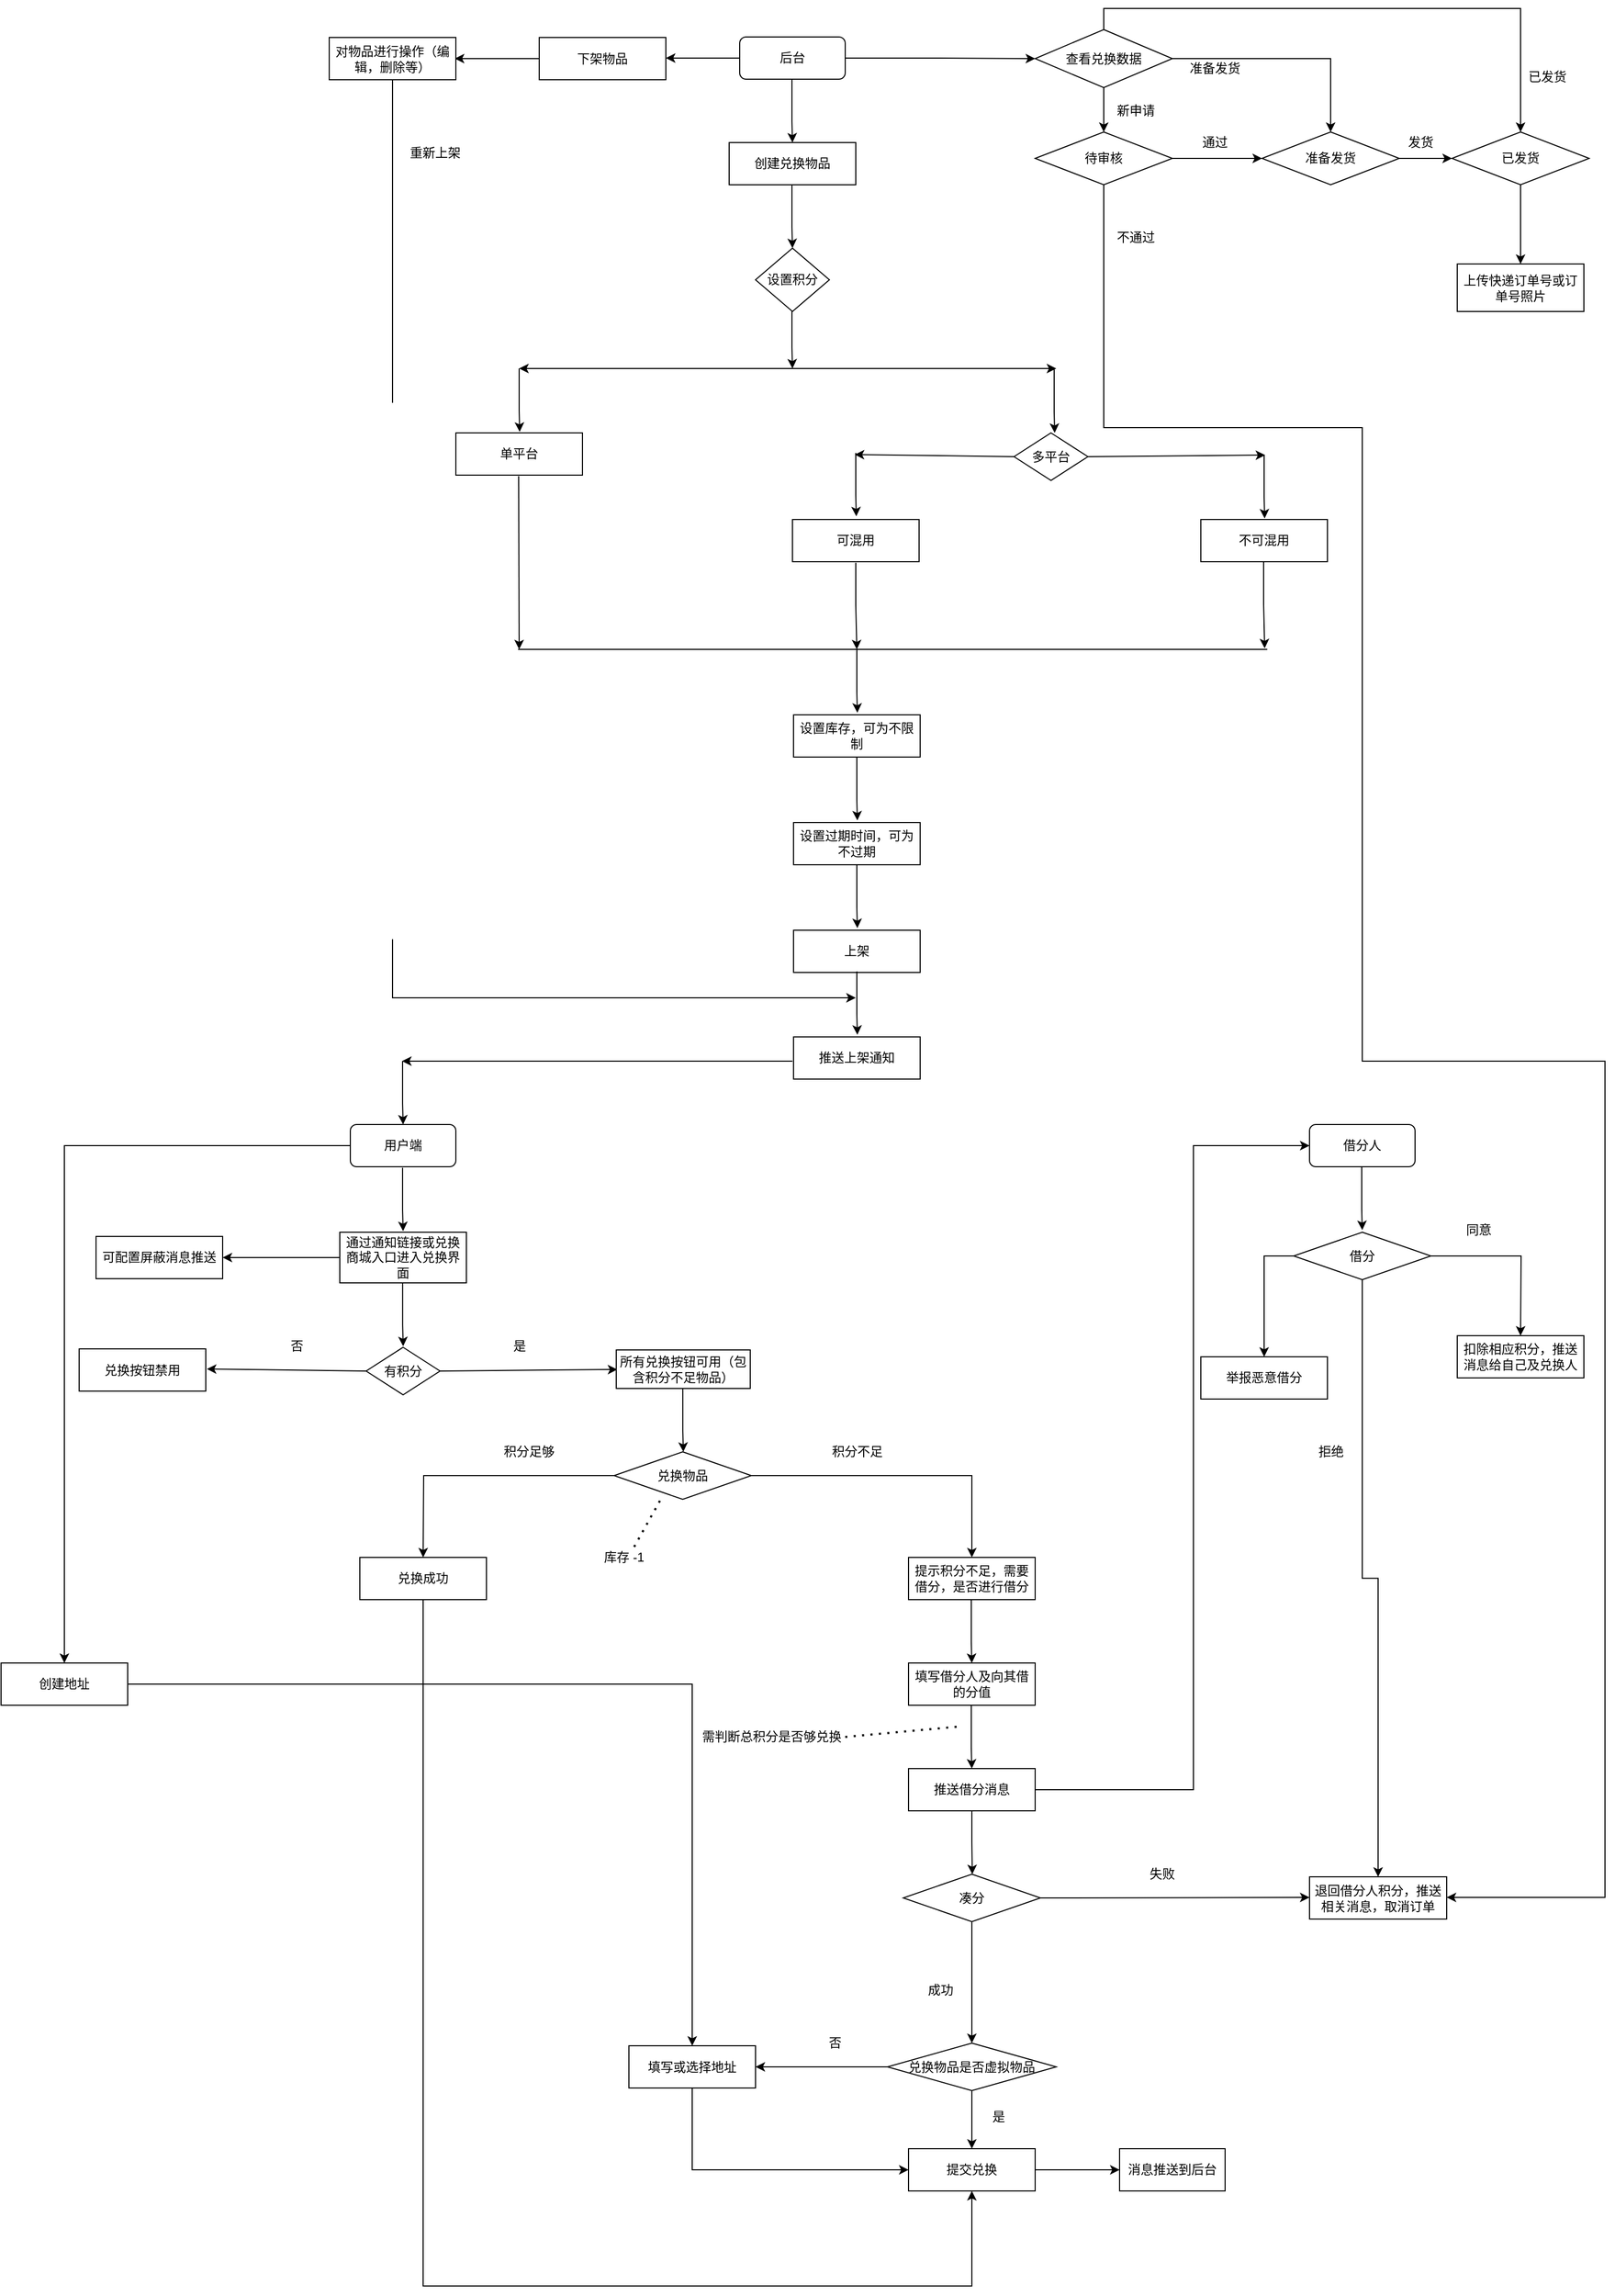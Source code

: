 <mxfile version="17.4.1" type="github">
  <diagram id="cCcrtTG4YtZ3M-jrRKzi" name="Page-1">
    <mxGraphModel dx="1186" dy="3132" grid="1" gridSize="10" guides="1" tooltips="1" connect="1" arrows="1" fold="1" page="1" pageScale="1" pageWidth="1654" pageHeight="2336" math="0" shadow="0">
      <root>
        <mxCell id="0" />
        <mxCell id="1" parent="0" />
        <mxCell id="6nuq8oYSrlDfX3I86kUc-107" style="edgeStyle=orthogonalEdgeStyle;rounded=0;orthogonalLoop=1;jettySize=auto;html=1;exitX=1;exitY=0.5;exitDx=0;exitDy=0;" parent="1" source="6nuq8oYSrlDfX3I86kUc-1" target="6nuq8oYSrlDfX3I86kUc-106" edge="1">
          <mxGeometry relative="1" as="geometry" />
        </mxCell>
        <mxCell id="6nuq8oYSrlDfX3I86kUc-128" value="" style="edgeStyle=orthogonalEdgeStyle;rounded=0;orthogonalLoop=1;jettySize=auto;html=1;" parent="1" source="6nuq8oYSrlDfX3I86kUc-1" edge="1">
          <mxGeometry relative="1" as="geometry">
            <mxPoint x="670" y="40" as="targetPoint" />
          </mxGeometry>
        </mxCell>
        <mxCell id="6nuq8oYSrlDfX3I86kUc-1" value="后台" style="rounded=1;whiteSpace=wrap;html=1;" parent="1" vertex="1">
          <mxGeometry x="740" y="20" width="100" height="40" as="geometry" />
        </mxCell>
        <mxCell id="6nuq8oYSrlDfX3I86kUc-4" value="" style="endArrow=classic;html=1;rounded=0;" parent="1" edge="1">
          <mxGeometry width="50" height="50" relative="1" as="geometry">
            <mxPoint x="789.5" y="60" as="sourcePoint" />
            <mxPoint x="790" y="120" as="targetPoint" />
            <Array as="points">
              <mxPoint x="789.5" y="100" />
            </Array>
          </mxGeometry>
        </mxCell>
        <mxCell id="6nuq8oYSrlDfX3I86kUc-5" value="创建兑换物品" style="rounded=0;whiteSpace=wrap;html=1;" parent="1" vertex="1">
          <mxGeometry x="730" y="120" width="120" height="40" as="geometry" />
        </mxCell>
        <mxCell id="6nuq8oYSrlDfX3I86kUc-7" value="" style="endArrow=classic;html=1;rounded=0;" parent="1" edge="1">
          <mxGeometry width="50" height="50" relative="1" as="geometry">
            <mxPoint x="789.5" y="160" as="sourcePoint" />
            <mxPoint x="790" y="220" as="targetPoint" />
            <Array as="points">
              <mxPoint x="789.5" y="200" />
            </Array>
          </mxGeometry>
        </mxCell>
        <mxCell id="6nuq8oYSrlDfX3I86kUc-9" value="" style="endArrow=classic;html=1;rounded=0;" parent="1" edge="1">
          <mxGeometry width="50" height="50" relative="1" as="geometry">
            <mxPoint x="789.5" y="274" as="sourcePoint" />
            <mxPoint x="790" y="334" as="targetPoint" />
            <Array as="points">
              <mxPoint x="789.5" y="314" />
            </Array>
          </mxGeometry>
        </mxCell>
        <mxCell id="6nuq8oYSrlDfX3I86kUc-10" value="" style="endArrow=classic;html=1;rounded=0;" parent="1" edge="1">
          <mxGeometry width="50" height="50" relative="1" as="geometry">
            <mxPoint x="791" y="334" as="sourcePoint" />
            <mxPoint x="531" y="334" as="targetPoint" />
          </mxGeometry>
        </mxCell>
        <mxCell id="6nuq8oYSrlDfX3I86kUc-11" value="" style="endArrow=classic;html=1;rounded=0;" parent="1" edge="1">
          <mxGeometry width="50" height="50" relative="1" as="geometry">
            <mxPoint x="531" y="334" as="sourcePoint" />
            <mxPoint x="531.5" y="394" as="targetPoint" />
            <Array as="points">
              <mxPoint x="531" y="374" />
            </Array>
          </mxGeometry>
        </mxCell>
        <mxCell id="6nuq8oYSrlDfX3I86kUc-12" value="&lt;span&gt;设置积分&lt;/span&gt;" style="rhombus;whiteSpace=wrap;html=1;" parent="1" vertex="1">
          <mxGeometry x="755" y="220" width="70" height="60" as="geometry" />
        </mxCell>
        <mxCell id="6nuq8oYSrlDfX3I86kUc-13" value="单平台" style="rounded=0;whiteSpace=wrap;html=1;" parent="1" vertex="1">
          <mxGeometry x="471" y="395" width="120" height="40" as="geometry" />
        </mxCell>
        <mxCell id="6nuq8oYSrlDfX3I86kUc-14" value="" style="endArrow=classic;html=1;rounded=0;" parent="1" edge="1">
          <mxGeometry width="50" height="50" relative="1" as="geometry">
            <mxPoint x="790" y="334" as="sourcePoint" />
            <mxPoint x="1040" y="334" as="targetPoint" />
          </mxGeometry>
        </mxCell>
        <mxCell id="6nuq8oYSrlDfX3I86kUc-15" value="" style="endArrow=classic;html=1;rounded=0;" parent="1" edge="1">
          <mxGeometry width="50" height="50" relative="1" as="geometry">
            <mxPoint x="1038" y="335" as="sourcePoint" />
            <mxPoint x="1038.5" y="395" as="targetPoint" />
            <Array as="points">
              <mxPoint x="1038" y="375" />
            </Array>
          </mxGeometry>
        </mxCell>
        <mxCell id="6nuq8oYSrlDfX3I86kUc-17" value="" style="endArrow=classic;html=1;rounded=0;exitX=0;exitY=0.5;exitDx=0;exitDy=0;" parent="1" source="6nuq8oYSrlDfX3I86kUc-27" edge="1">
          <mxGeometry width="50" height="50" relative="1" as="geometry">
            <mxPoint x="979" y="415.5" as="sourcePoint" />
            <mxPoint x="849" y="415.5" as="targetPoint" />
          </mxGeometry>
        </mxCell>
        <mxCell id="6nuq8oYSrlDfX3I86kUc-18" value="" style="endArrow=classic;html=1;rounded=0;exitX=1;exitY=0.5;exitDx=0;exitDy=0;" parent="1" source="6nuq8oYSrlDfX3I86kUc-27" edge="1">
          <mxGeometry width="50" height="50" relative="1" as="geometry">
            <mxPoint x="1098" y="415.5" as="sourcePoint" />
            <mxPoint x="1238" y="416" as="targetPoint" />
          </mxGeometry>
        </mxCell>
        <mxCell id="6nuq8oYSrlDfX3I86kUc-19" value="" style="endArrow=classic;html=1;rounded=0;" parent="1" edge="1">
          <mxGeometry width="50" height="50" relative="1" as="geometry">
            <mxPoint x="850" y="414" as="sourcePoint" />
            <mxPoint x="850.5" y="474" as="targetPoint" />
            <Array as="points">
              <mxPoint x="850" y="454" />
            </Array>
          </mxGeometry>
        </mxCell>
        <mxCell id="6nuq8oYSrlDfX3I86kUc-20" value="可混用" style="rounded=0;whiteSpace=wrap;html=1;" parent="1" vertex="1">
          <mxGeometry x="790" y="477" width="120" height="40" as="geometry" />
        </mxCell>
        <mxCell id="6nuq8oYSrlDfX3I86kUc-21" value="" style="endArrow=classic;html=1;rounded=0;" parent="1" edge="1">
          <mxGeometry width="50" height="50" relative="1" as="geometry">
            <mxPoint x="1237" y="416" as="sourcePoint" />
            <mxPoint x="1237.5" y="476" as="targetPoint" />
            <Array as="points">
              <mxPoint x="1237" y="456" />
            </Array>
          </mxGeometry>
        </mxCell>
        <mxCell id="6nuq8oYSrlDfX3I86kUc-22" value="不可混用" style="rounded=0;whiteSpace=wrap;html=1;" parent="1" vertex="1">
          <mxGeometry x="1177" y="477" width="120" height="40" as="geometry" />
        </mxCell>
        <mxCell id="6nuq8oYSrlDfX3I86kUc-23" value="" style="endArrow=classic;html=1;rounded=0;" parent="1" edge="1">
          <mxGeometry width="50" height="50" relative="1" as="geometry">
            <mxPoint x="530.52" y="436" as="sourcePoint" />
            <mxPoint x="531" y="600" as="targetPoint" />
          </mxGeometry>
        </mxCell>
        <mxCell id="6nuq8oYSrlDfX3I86kUc-24" value="" style="endArrow=classic;html=1;rounded=0;" parent="1" edge="1">
          <mxGeometry width="50" height="50" relative="1" as="geometry">
            <mxPoint x="850" y="518" as="sourcePoint" />
            <mxPoint x="851" y="600" as="targetPoint" />
            <Array as="points">
              <mxPoint x="850" y="558" />
            </Array>
          </mxGeometry>
        </mxCell>
        <mxCell id="6nuq8oYSrlDfX3I86kUc-25" value="" style="endArrow=classic;html=1;rounded=0;" parent="1" edge="1">
          <mxGeometry width="50" height="50" relative="1" as="geometry">
            <mxPoint x="1236.5" y="517" as="sourcePoint" />
            <mxPoint x="1237.5" y="599" as="targetPoint" />
            <Array as="points">
              <mxPoint x="1236.5" y="557" />
            </Array>
          </mxGeometry>
        </mxCell>
        <mxCell id="6nuq8oYSrlDfX3I86kUc-26" value="" style="endArrow=none;html=1;rounded=0;" parent="1" edge="1">
          <mxGeometry width="50" height="50" relative="1" as="geometry">
            <mxPoint x="530" y="600" as="sourcePoint" />
            <mxPoint x="1240" y="600" as="targetPoint" />
          </mxGeometry>
        </mxCell>
        <mxCell id="6nuq8oYSrlDfX3I86kUc-27" value="&lt;span&gt;多平台&lt;/span&gt;" style="rhombus;whiteSpace=wrap;html=1;" parent="1" vertex="1">
          <mxGeometry x="1000" y="395" width="70" height="45" as="geometry" />
        </mxCell>
        <mxCell id="6nuq8oYSrlDfX3I86kUc-28" value="" style="endArrow=classic;html=1;rounded=0;" parent="1" edge="1">
          <mxGeometry width="50" height="50" relative="1" as="geometry">
            <mxPoint x="851" y="600" as="sourcePoint" />
            <mxPoint x="851.5" y="660" as="targetPoint" />
            <Array as="points">
              <mxPoint x="851" y="640" />
            </Array>
          </mxGeometry>
        </mxCell>
        <mxCell id="6nuq8oYSrlDfX3I86kUc-29" value="设置库存，可为不限制" style="rounded=0;whiteSpace=wrap;html=1;" parent="1" vertex="1">
          <mxGeometry x="791" y="662" width="120" height="40" as="geometry" />
        </mxCell>
        <mxCell id="6nuq8oYSrlDfX3I86kUc-31" value="" style="endArrow=classic;html=1;rounded=0;" parent="1" edge="1">
          <mxGeometry width="50" height="50" relative="1" as="geometry">
            <mxPoint x="851" y="702" as="sourcePoint" />
            <mxPoint x="851.5" y="762" as="targetPoint" />
            <Array as="points">
              <mxPoint x="851" y="742" />
            </Array>
          </mxGeometry>
        </mxCell>
        <mxCell id="6nuq8oYSrlDfX3I86kUc-32" value="设置过期时间，可为不过期" style="rounded=0;whiteSpace=wrap;html=1;" parent="1" vertex="1">
          <mxGeometry x="791" y="764" width="120" height="40" as="geometry" />
        </mxCell>
        <mxCell id="6nuq8oYSrlDfX3I86kUc-33" value="" style="endArrow=classic;html=1;rounded=0;" parent="1" edge="1">
          <mxGeometry width="50" height="50" relative="1" as="geometry">
            <mxPoint x="851" y="804" as="sourcePoint" />
            <mxPoint x="851.5" y="864" as="targetPoint" />
            <Array as="points">
              <mxPoint x="851" y="844" />
            </Array>
          </mxGeometry>
        </mxCell>
        <mxCell id="6nuq8oYSrlDfX3I86kUc-34" value="上架" style="rounded=0;whiteSpace=wrap;html=1;" parent="1" vertex="1">
          <mxGeometry x="791" y="866" width="120" height="40" as="geometry" />
        </mxCell>
        <mxCell id="6nuq8oYSrlDfX3I86kUc-35" value="" style="endArrow=classic;html=1;rounded=0;" parent="1" edge="1">
          <mxGeometry width="50" height="50" relative="1" as="geometry">
            <mxPoint x="851" y="905" as="sourcePoint" />
            <mxPoint x="851.5" y="965" as="targetPoint" />
            <Array as="points">
              <mxPoint x="851" y="945" />
            </Array>
          </mxGeometry>
        </mxCell>
        <mxCell id="6nuq8oYSrlDfX3I86kUc-36" value="推送上架通知" style="rounded=0;whiteSpace=wrap;html=1;" parent="1" vertex="1">
          <mxGeometry x="791" y="967" width="120" height="40" as="geometry" />
        </mxCell>
        <mxCell id="6nuq8oYSrlDfX3I86kUc-85" style="edgeStyle=orthogonalEdgeStyle;rounded=0;orthogonalLoop=1;jettySize=auto;html=1;exitX=0;exitY=0.5;exitDx=0;exitDy=0;" parent="1" source="6nuq8oYSrlDfX3I86kUc-37" target="6nuq8oYSrlDfX3I86kUc-86" edge="1">
          <mxGeometry relative="1" as="geometry">
            <mxPoint x="30" y="1070" as="targetPoint" />
          </mxGeometry>
        </mxCell>
        <mxCell id="6nuq8oYSrlDfX3I86kUc-37" value="用户端" style="rounded=1;whiteSpace=wrap;html=1;" parent="1" vertex="1">
          <mxGeometry x="371" y="1050" width="100" height="40" as="geometry" />
        </mxCell>
        <mxCell id="6nuq8oYSrlDfX3I86kUc-38" value="" style="endArrow=classic;html=1;rounded=0;" parent="1" edge="1">
          <mxGeometry width="50" height="50" relative="1" as="geometry">
            <mxPoint x="790" y="990" as="sourcePoint" />
            <mxPoint x="420" y="990" as="targetPoint" />
          </mxGeometry>
        </mxCell>
        <mxCell id="6nuq8oYSrlDfX3I86kUc-39" value="" style="endArrow=classic;html=1;rounded=0;" parent="1" edge="1">
          <mxGeometry width="50" height="50" relative="1" as="geometry">
            <mxPoint x="420.52" y="990" as="sourcePoint" />
            <mxPoint x="421.02" y="1050" as="targetPoint" />
            <Array as="points">
              <mxPoint x="420.52" y="1030" />
            </Array>
          </mxGeometry>
        </mxCell>
        <mxCell id="6nuq8oYSrlDfX3I86kUc-40" value="" style="endArrow=classic;html=1;rounded=0;" parent="1" edge="1">
          <mxGeometry width="50" height="50" relative="1" as="geometry">
            <mxPoint x="420.52" y="1091" as="sourcePoint" />
            <mxPoint x="421.02" y="1151" as="targetPoint" />
            <Array as="points">
              <mxPoint x="420.52" y="1131" />
            </Array>
          </mxGeometry>
        </mxCell>
        <mxCell id="6nuq8oYSrlDfX3I86kUc-41" value="通过通知链接或兑换商城入口进入兑换界面" style="rounded=0;whiteSpace=wrap;html=1;" parent="1" vertex="1">
          <mxGeometry x="361" y="1152" width="120" height="48" as="geometry" />
        </mxCell>
        <mxCell id="6nuq8oYSrlDfX3I86kUc-43" value="" style="endArrow=classic;html=1;rounded=0;exitX=0;exitY=0.5;exitDx=0;exitDy=0;" parent="1" source="6nuq8oYSrlDfX3I86kUc-45" edge="1">
          <mxGeometry width="50" height="50" relative="1" as="geometry">
            <mxPoint x="365" y="1281.5" as="sourcePoint" />
            <mxPoint x="235.0" y="1281.5" as="targetPoint" />
          </mxGeometry>
        </mxCell>
        <mxCell id="6nuq8oYSrlDfX3I86kUc-44" value="" style="endArrow=classic;html=1;rounded=0;exitX=1;exitY=0.5;exitDx=0;exitDy=0;" parent="1" source="6nuq8oYSrlDfX3I86kUc-45" edge="1">
          <mxGeometry width="50" height="50" relative="1" as="geometry">
            <mxPoint x="484" y="1281.5" as="sourcePoint" />
            <mxPoint x="624" y="1282" as="targetPoint" />
          </mxGeometry>
        </mxCell>
        <mxCell id="6nuq8oYSrlDfX3I86kUc-45" value="&lt;span&gt;有积分&lt;/span&gt;" style="rhombus;whiteSpace=wrap;html=1;" parent="1" vertex="1">
          <mxGeometry x="386" y="1261" width="70" height="45" as="geometry" />
        </mxCell>
        <mxCell id="6nuq8oYSrlDfX3I86kUc-46" value="" style="endArrow=classic;html=1;rounded=0;" parent="1" edge="1">
          <mxGeometry width="50" height="50" relative="1" as="geometry">
            <mxPoint x="420.58" y="1200.0" as="sourcePoint" />
            <mxPoint x="421.08" y="1260.0" as="targetPoint" />
            <Array as="points">
              <mxPoint x="420.58" y="1240" />
            </Array>
          </mxGeometry>
        </mxCell>
        <mxCell id="6nuq8oYSrlDfX3I86kUc-47" value="否" style="text;html=1;align=center;verticalAlign=middle;resizable=0;points=[];autosize=1;strokeColor=none;fillColor=none;" parent="1" vertex="1">
          <mxGeometry x="305" y="1250" width="30" height="20" as="geometry" />
        </mxCell>
        <mxCell id="6nuq8oYSrlDfX3I86kUc-48" value="" style="endArrow=classic;html=1;rounded=0;exitX=0;exitY=0.5;exitDx=0;exitDy=0;" parent="1" source="6nuq8oYSrlDfX3I86kUc-41" edge="1">
          <mxGeometry width="50" height="50" relative="1" as="geometry">
            <mxPoint x="480" y="1150" as="sourcePoint" />
            <mxPoint x="250" y="1176" as="targetPoint" />
          </mxGeometry>
        </mxCell>
        <mxCell id="6nuq8oYSrlDfX3I86kUc-49" value="可配置屏蔽消息推送" style="rounded=0;whiteSpace=wrap;html=1;" parent="1" vertex="1">
          <mxGeometry x="130" y="1156" width="120" height="40" as="geometry" />
        </mxCell>
        <mxCell id="6nuq8oYSrlDfX3I86kUc-50" value="兑换按钮禁用" style="rounded=0;whiteSpace=wrap;html=1;" parent="1" vertex="1">
          <mxGeometry x="114" y="1262.5" width="120" height="40" as="geometry" />
        </mxCell>
        <mxCell id="6nuq8oYSrlDfX3I86kUc-51" value="是" style="text;html=1;align=center;verticalAlign=middle;resizable=0;points=[];autosize=1;strokeColor=none;fillColor=none;" parent="1" vertex="1">
          <mxGeometry x="516" y="1250" width="30" height="20" as="geometry" />
        </mxCell>
        <mxCell id="6nuq8oYSrlDfX3I86kUc-52" value="所有兑换按钮可用（包含积分不足物品）" style="rounded=0;whiteSpace=wrap;html=1;" parent="1" vertex="1">
          <mxGeometry x="623" y="1263.5" width="127" height="36.5" as="geometry" />
        </mxCell>
        <mxCell id="6nuq8oYSrlDfX3I86kUc-54" value="" style="endArrow=classic;html=1;rounded=0;" parent="1" edge="1">
          <mxGeometry width="50" height="50" relative="1" as="geometry">
            <mxPoint x="686.08" y="1300.0" as="sourcePoint" />
            <mxPoint x="686.58" y="1360.0" as="targetPoint" />
            <Array as="points">
              <mxPoint x="686.08" y="1340" />
            </Array>
          </mxGeometry>
        </mxCell>
        <mxCell id="6nuq8oYSrlDfX3I86kUc-57" style="edgeStyle=orthogonalEdgeStyle;rounded=0;orthogonalLoop=1;jettySize=auto;html=1;exitX=0;exitY=0.5;exitDx=0;exitDy=0;" parent="1" source="6nuq8oYSrlDfX3I86kUc-55" edge="1">
          <mxGeometry relative="1" as="geometry">
            <mxPoint x="440" y="1460" as="targetPoint" />
          </mxGeometry>
        </mxCell>
        <mxCell id="6nuq8oYSrlDfX3I86kUc-60" style="edgeStyle=orthogonalEdgeStyle;rounded=0;orthogonalLoop=1;jettySize=auto;html=1;exitX=1;exitY=0.5;exitDx=0;exitDy=0;entryX=0.5;entryY=0;entryDx=0;entryDy=0;" parent="1" source="6nuq8oYSrlDfX3I86kUc-55" target="6nuq8oYSrlDfX3I86kUc-61" edge="1">
          <mxGeometry relative="1" as="geometry">
            <mxPoint x="960" y="1450" as="targetPoint" />
          </mxGeometry>
        </mxCell>
        <mxCell id="6nuq8oYSrlDfX3I86kUc-55" value="兑换物品" style="rhombus;whiteSpace=wrap;html=1;" parent="1" vertex="1">
          <mxGeometry x="621" y="1360" width="130" height="45" as="geometry" />
        </mxCell>
        <mxCell id="6nuq8oYSrlDfX3I86kUc-135" style="edgeStyle=orthogonalEdgeStyle;rounded=0;orthogonalLoop=1;jettySize=auto;html=1;exitX=0.5;exitY=1;exitDx=0;exitDy=0;entryX=0.5;entryY=1;entryDx=0;entryDy=0;" parent="1" source="6nuq8oYSrlDfX3I86kUc-58" target="6nuq8oYSrlDfX3I86kUc-98" edge="1">
          <mxGeometry relative="1" as="geometry">
            <mxPoint x="960" y="2150" as="targetPoint" />
            <Array as="points">
              <mxPoint x="440" y="2150" />
              <mxPoint x="960" y="2150" />
            </Array>
          </mxGeometry>
        </mxCell>
        <mxCell id="6nuq8oYSrlDfX3I86kUc-58" value="兑换成功" style="rounded=0;whiteSpace=wrap;html=1;" parent="1" vertex="1">
          <mxGeometry x="380" y="1460" width="120" height="40" as="geometry" />
        </mxCell>
        <mxCell id="6nuq8oYSrlDfX3I86kUc-59" value="积分足够" style="text;html=1;align=center;verticalAlign=middle;resizable=0;points=[];autosize=1;strokeColor=none;fillColor=none;" parent="1" vertex="1">
          <mxGeometry x="510" y="1350" width="60" height="20" as="geometry" />
        </mxCell>
        <mxCell id="6nuq8oYSrlDfX3I86kUc-61" value="提示积分不足，需要借分，是否进行借分" style="rounded=0;whiteSpace=wrap;html=1;" parent="1" vertex="1">
          <mxGeometry x="900" y="1460" width="120" height="40" as="geometry" />
        </mxCell>
        <mxCell id="6nuq8oYSrlDfX3I86kUc-62" value="积分不足" style="text;html=1;align=center;verticalAlign=middle;resizable=0;points=[];autosize=1;strokeColor=none;fillColor=none;" parent="1" vertex="1">
          <mxGeometry x="821" y="1350" width="60" height="20" as="geometry" />
        </mxCell>
        <mxCell id="6nuq8oYSrlDfX3I86kUc-63" value="" style="endArrow=classic;html=1;rounded=0;" parent="1" edge="1">
          <mxGeometry width="50" height="50" relative="1" as="geometry">
            <mxPoint x="959.47" y="1500.0" as="sourcePoint" />
            <mxPoint x="959.97" y="1560" as="targetPoint" />
            <Array as="points">
              <mxPoint x="959.47" y="1540" />
            </Array>
          </mxGeometry>
        </mxCell>
        <mxCell id="6nuq8oYSrlDfX3I86kUc-64" value="填写借分人及向其借的分值" style="rounded=0;whiteSpace=wrap;html=1;" parent="1" vertex="1">
          <mxGeometry x="900" y="1560" width="120" height="40" as="geometry" />
        </mxCell>
        <mxCell id="6nuq8oYSrlDfX3I86kUc-65" value="" style="endArrow=classic;html=1;rounded=0;" parent="1" edge="1">
          <mxGeometry width="50" height="50" relative="1" as="geometry">
            <mxPoint x="959.47" y="1600" as="sourcePoint" />
            <mxPoint x="959.97" y="1660" as="targetPoint" />
            <Array as="points">
              <mxPoint x="959.47" y="1640" />
            </Array>
          </mxGeometry>
        </mxCell>
        <mxCell id="6nuq8oYSrlDfX3I86kUc-78" style="edgeStyle=orthogonalEdgeStyle;rounded=0;orthogonalLoop=1;jettySize=auto;html=1;exitX=0.5;exitY=1;exitDx=0;exitDy=0;" parent="1" source="6nuq8oYSrlDfX3I86kUc-66" edge="1">
          <mxGeometry relative="1" as="geometry">
            <mxPoint x="960.421" y="1760" as="targetPoint" />
          </mxGeometry>
        </mxCell>
        <mxCell id="6nuq8oYSrlDfX3I86kUc-66" value="推送借分消息" style="rounded=0;whiteSpace=wrap;html=1;" parent="1" vertex="1">
          <mxGeometry x="900" y="1660" width="120" height="40" as="geometry" />
        </mxCell>
        <mxCell id="6nuq8oYSrlDfX3I86kUc-67" value="借分人" style="rounded=1;whiteSpace=wrap;html=1;" parent="1" vertex="1">
          <mxGeometry x="1280" y="1050" width="100" height="40" as="geometry" />
        </mxCell>
        <mxCell id="6nuq8oYSrlDfX3I86kUc-69" value="" style="endArrow=classic;html=1;rounded=0;exitX=1;exitY=0.5;exitDx=0;exitDy=0;entryX=0;entryY=0.5;entryDx=0;entryDy=0;" parent="1" source="6nuq8oYSrlDfX3I86kUc-66" target="6nuq8oYSrlDfX3I86kUc-67" edge="1">
          <mxGeometry width="50" height="50" relative="1" as="geometry">
            <mxPoint x="1070" y="1490" as="sourcePoint" />
            <mxPoint x="1170" y="1080" as="targetPoint" />
            <Array as="points">
              <mxPoint x="1170" y="1680" />
              <mxPoint x="1170" y="1070" />
            </Array>
          </mxGeometry>
        </mxCell>
        <mxCell id="6nuq8oYSrlDfX3I86kUc-73" style="edgeStyle=orthogonalEdgeStyle;rounded=0;orthogonalLoop=1;jettySize=auto;html=1;exitX=1;exitY=0.5;exitDx=0;exitDy=0;" parent="1" source="6nuq8oYSrlDfX3I86kUc-70" edge="1">
          <mxGeometry relative="1" as="geometry">
            <mxPoint x="1480" y="1250" as="targetPoint" />
          </mxGeometry>
        </mxCell>
        <mxCell id="6nuq8oYSrlDfX3I86kUc-83" style="edgeStyle=orthogonalEdgeStyle;rounded=0;orthogonalLoop=1;jettySize=auto;html=1;exitX=0.5;exitY=1;exitDx=0;exitDy=0;entryX=0.5;entryY=0;entryDx=0;entryDy=0;" parent="1" source="6nuq8oYSrlDfX3I86kUc-70" target="6nuq8oYSrlDfX3I86kUc-82" edge="1">
          <mxGeometry relative="1" as="geometry" />
        </mxCell>
        <mxCell id="6nuq8oYSrlDfX3I86kUc-102" style="edgeStyle=orthogonalEdgeStyle;rounded=0;orthogonalLoop=1;jettySize=auto;html=1;exitX=0;exitY=0.5;exitDx=0;exitDy=0;entryX=0.5;entryY=0;entryDx=0;entryDy=0;" parent="1" source="6nuq8oYSrlDfX3I86kUc-70" target="6nuq8oYSrlDfX3I86kUc-103" edge="1">
          <mxGeometry relative="1" as="geometry">
            <mxPoint x="1240" y="1250" as="targetPoint" />
          </mxGeometry>
        </mxCell>
        <mxCell id="6nuq8oYSrlDfX3I86kUc-70" value="借分" style="rhombus;whiteSpace=wrap;html=1;" parent="1" vertex="1">
          <mxGeometry x="1265" y="1152" width="130" height="45" as="geometry" />
        </mxCell>
        <mxCell id="6nuq8oYSrlDfX3I86kUc-72" value="" style="endArrow=classic;html=1;rounded=0;" parent="1" edge="1">
          <mxGeometry width="50" height="50" relative="1" as="geometry">
            <mxPoint x="1329.47" y="1090" as="sourcePoint" />
            <mxPoint x="1329.97" y="1150" as="targetPoint" />
            <Array as="points">
              <mxPoint x="1329.47" y="1130" />
            </Array>
          </mxGeometry>
        </mxCell>
        <mxCell id="6nuq8oYSrlDfX3I86kUc-74" value="同意" style="text;html=1;align=center;verticalAlign=middle;resizable=0;points=[];autosize=1;strokeColor=none;fillColor=none;" parent="1" vertex="1">
          <mxGeometry x="1420" y="1140" width="40" height="20" as="geometry" />
        </mxCell>
        <mxCell id="6nuq8oYSrlDfX3I86kUc-75" value="扣除相应积分，推送消息给自己及兑换人" style="rounded=0;whiteSpace=wrap;html=1;" parent="1" vertex="1">
          <mxGeometry x="1420" y="1250" width="120" height="40" as="geometry" />
        </mxCell>
        <mxCell id="6nuq8oYSrlDfX3I86kUc-79" style="edgeStyle=orthogonalEdgeStyle;rounded=0;orthogonalLoop=1;jettySize=auto;html=1;exitX=1;exitY=0.5;exitDx=0;exitDy=0;" parent="1" source="6nuq8oYSrlDfX3I86kUc-77" edge="1">
          <mxGeometry relative="1" as="geometry">
            <mxPoint x="1280" y="1782" as="targetPoint" />
          </mxGeometry>
        </mxCell>
        <mxCell id="6nuq8oYSrlDfX3I86kUc-87" style="edgeStyle=orthogonalEdgeStyle;rounded=0;orthogonalLoop=1;jettySize=auto;html=1;exitX=0.5;exitY=1;exitDx=0;exitDy=0;" parent="1" source="6nuq8oYSrlDfX3I86kUc-77" target="6nuq8oYSrlDfX3I86kUc-92" edge="1">
          <mxGeometry relative="1" as="geometry">
            <mxPoint x="960" y="1890" as="targetPoint" />
          </mxGeometry>
        </mxCell>
        <mxCell id="6nuq8oYSrlDfX3I86kUc-77" value="凑分" style="rhombus;whiteSpace=wrap;html=1;" parent="1" vertex="1">
          <mxGeometry x="895" y="1760" width="130" height="45" as="geometry" />
        </mxCell>
        <mxCell id="6nuq8oYSrlDfX3I86kUc-80" value="失败" style="text;html=1;align=center;verticalAlign=middle;resizable=0;points=[];autosize=1;strokeColor=none;fillColor=none;" parent="1" vertex="1">
          <mxGeometry x="1120" y="1750" width="40" height="20" as="geometry" />
        </mxCell>
        <mxCell id="6nuq8oYSrlDfX3I86kUc-82" value="退回借分人积分，推送相关消息，取消订单" style="rounded=0;whiteSpace=wrap;html=1;" parent="1" vertex="1">
          <mxGeometry x="1280" y="1762.5" width="130" height="40" as="geometry" />
        </mxCell>
        <mxCell id="6nuq8oYSrlDfX3I86kUc-84" value="拒绝" style="text;html=1;align=center;verticalAlign=middle;resizable=0;points=[];autosize=1;strokeColor=none;fillColor=none;" parent="1" vertex="1">
          <mxGeometry x="1280" y="1350" width="40" height="20" as="geometry" />
        </mxCell>
        <mxCell id="6nuq8oYSrlDfX3I86kUc-97" style="edgeStyle=orthogonalEdgeStyle;rounded=0;orthogonalLoop=1;jettySize=auto;html=1;" parent="1" source="6nuq8oYSrlDfX3I86kUc-86" target="6nuq8oYSrlDfX3I86kUc-95" edge="1">
          <mxGeometry relative="1" as="geometry" />
        </mxCell>
        <mxCell id="6nuq8oYSrlDfX3I86kUc-86" value="创建地址" style="rounded=0;whiteSpace=wrap;html=1;" parent="1" vertex="1">
          <mxGeometry x="40" y="1560" width="120" height="40" as="geometry" />
        </mxCell>
        <mxCell id="6nuq8oYSrlDfX3I86kUc-88" value="成功" style="text;html=1;align=center;verticalAlign=middle;resizable=0;points=[];autosize=1;strokeColor=none;fillColor=none;" parent="1" vertex="1">
          <mxGeometry x="910" y="1860" width="40" height="20" as="geometry" />
        </mxCell>
        <mxCell id="6nuq8oYSrlDfX3I86kUc-89" value="" style="endArrow=none;dashed=1;html=1;dashPattern=1 3;strokeWidth=2;rounded=0;" parent="1" edge="1">
          <mxGeometry width="50" height="50" relative="1" as="geometry">
            <mxPoint x="840" y="1630" as="sourcePoint" />
            <mxPoint x="950" y="1620" as="targetPoint" />
          </mxGeometry>
        </mxCell>
        <mxCell id="6nuq8oYSrlDfX3I86kUc-90" value="需判断总积分是否够兑换" style="text;html=1;align=center;verticalAlign=middle;resizable=0;points=[];autosize=1;strokeColor=none;fillColor=none;" parent="1" vertex="1">
          <mxGeometry x="695" y="1620" width="150" height="20" as="geometry" />
        </mxCell>
        <mxCell id="6nuq8oYSrlDfX3I86kUc-93" style="edgeStyle=orthogonalEdgeStyle;rounded=0;orthogonalLoop=1;jettySize=auto;html=1;exitX=0;exitY=0.5;exitDx=0;exitDy=0;entryX=1;entryY=0.5;entryDx=0;entryDy=0;" parent="1" source="6nuq8oYSrlDfX3I86kUc-92" target="6nuq8oYSrlDfX3I86kUc-95" edge="1">
          <mxGeometry relative="1" as="geometry">
            <mxPoint x="760" y="1942.952" as="targetPoint" />
          </mxGeometry>
        </mxCell>
        <mxCell id="6nuq8oYSrlDfX3I86kUc-99" style="edgeStyle=orthogonalEdgeStyle;rounded=0;orthogonalLoop=1;jettySize=auto;html=1;" parent="1" source="6nuq8oYSrlDfX3I86kUc-92" target="6nuq8oYSrlDfX3I86kUc-98" edge="1">
          <mxGeometry relative="1" as="geometry" />
        </mxCell>
        <mxCell id="6nuq8oYSrlDfX3I86kUc-92" value="兑换物品是否虚拟物品" style="rhombus;whiteSpace=wrap;html=1;" parent="1" vertex="1">
          <mxGeometry x="880" y="1920" width="160" height="45" as="geometry" />
        </mxCell>
        <mxCell id="6nuq8oYSrlDfX3I86kUc-94" value="否" style="text;html=1;align=center;verticalAlign=middle;resizable=0;points=[];autosize=1;strokeColor=none;fillColor=none;" parent="1" vertex="1">
          <mxGeometry x="815" y="1910" width="30" height="20" as="geometry" />
        </mxCell>
        <mxCell id="6nuq8oYSrlDfX3I86kUc-101" style="edgeStyle=orthogonalEdgeStyle;rounded=0;orthogonalLoop=1;jettySize=auto;html=1;exitX=0.5;exitY=1;exitDx=0;exitDy=0;entryX=0;entryY=0.5;entryDx=0;entryDy=0;" parent="1" source="6nuq8oYSrlDfX3I86kUc-95" target="6nuq8oYSrlDfX3I86kUc-98" edge="1">
          <mxGeometry relative="1" as="geometry">
            <mxPoint x="694.762" y="2040" as="targetPoint" />
          </mxGeometry>
        </mxCell>
        <mxCell id="6nuq8oYSrlDfX3I86kUc-95" value="填写或选择地址" style="rounded=0;whiteSpace=wrap;html=1;" parent="1" vertex="1">
          <mxGeometry x="635" y="1922.5" width="120" height="40" as="geometry" />
        </mxCell>
        <mxCell id="nynZzHOmvhDMrH482RHS-2" value="" style="edgeStyle=orthogonalEdgeStyle;rounded=0;orthogonalLoop=1;jettySize=auto;html=1;" edge="1" parent="1" source="6nuq8oYSrlDfX3I86kUc-98" target="nynZzHOmvhDMrH482RHS-1">
          <mxGeometry relative="1" as="geometry" />
        </mxCell>
        <mxCell id="6nuq8oYSrlDfX3I86kUc-98" value="提交兑换" style="rounded=0;whiteSpace=wrap;html=1;" parent="1" vertex="1">
          <mxGeometry x="900" y="2020" width="120" height="40" as="geometry" />
        </mxCell>
        <mxCell id="6nuq8oYSrlDfX3I86kUc-103" value="举报恶意借分" style="rounded=0;whiteSpace=wrap;html=1;" parent="1" vertex="1">
          <mxGeometry x="1177" y="1270" width="120" height="40" as="geometry" />
        </mxCell>
        <mxCell id="6nuq8oYSrlDfX3I86kUc-109" style="edgeStyle=orthogonalEdgeStyle;rounded=0;orthogonalLoop=1;jettySize=auto;html=1;exitX=0.5;exitY=1;exitDx=0;exitDy=0;" parent="1" source="6nuq8oYSrlDfX3I86kUc-106" target="6nuq8oYSrlDfX3I86kUc-108" edge="1">
          <mxGeometry relative="1" as="geometry" />
        </mxCell>
        <mxCell id="6nuq8oYSrlDfX3I86kUc-114" style="edgeStyle=orthogonalEdgeStyle;rounded=0;orthogonalLoop=1;jettySize=auto;html=1;" parent="1" source="6nuq8oYSrlDfX3I86kUc-106" target="6nuq8oYSrlDfX3I86kUc-111" edge="1">
          <mxGeometry relative="1" as="geometry" />
        </mxCell>
        <mxCell id="6nuq8oYSrlDfX3I86kUc-119" style="edgeStyle=orthogonalEdgeStyle;rounded=0;orthogonalLoop=1;jettySize=auto;html=1;exitX=0.5;exitY=0;exitDx=0;exitDy=0;" parent="1" source="6nuq8oYSrlDfX3I86kUc-106" target="6nuq8oYSrlDfX3I86kUc-116" edge="1">
          <mxGeometry relative="1" as="geometry" />
        </mxCell>
        <mxCell id="6nuq8oYSrlDfX3I86kUc-106" value="&lt;span&gt;查看兑换数据&lt;/span&gt;" style="rhombus;whiteSpace=wrap;html=1;" parent="1" vertex="1">
          <mxGeometry x="1020" y="13" width="130" height="55" as="geometry" />
        </mxCell>
        <mxCell id="6nuq8oYSrlDfX3I86kUc-112" style="edgeStyle=orthogonalEdgeStyle;rounded=0;orthogonalLoop=1;jettySize=auto;html=1;exitX=1;exitY=0.5;exitDx=0;exitDy=0;" parent="1" source="6nuq8oYSrlDfX3I86kUc-108" target="6nuq8oYSrlDfX3I86kUc-111" edge="1">
          <mxGeometry relative="1" as="geometry" />
        </mxCell>
        <mxCell id="6nuq8oYSrlDfX3I86kUc-121" style="edgeStyle=orthogonalEdgeStyle;rounded=0;orthogonalLoop=1;jettySize=auto;html=1;exitX=0.5;exitY=1;exitDx=0;exitDy=0;" parent="1" source="6nuq8oYSrlDfX3I86kUc-108" target="6nuq8oYSrlDfX3I86kUc-82" edge="1">
          <mxGeometry relative="1" as="geometry">
            <mxPoint x="1560" y="1450" as="targetPoint" />
            <Array as="points">
              <mxPoint x="1085" y="390" />
              <mxPoint x="1330" y="390" />
              <mxPoint x="1330" y="990" />
              <mxPoint x="1560" y="990" />
              <mxPoint x="1560" y="1782" />
            </Array>
          </mxGeometry>
        </mxCell>
        <mxCell id="6nuq8oYSrlDfX3I86kUc-108" value="&lt;span&gt;待审核&lt;/span&gt;" style="rhombus;whiteSpace=wrap;html=1;" parent="1" vertex="1">
          <mxGeometry x="1020" y="110" width="130" height="50" as="geometry" />
        </mxCell>
        <mxCell id="6nuq8oYSrlDfX3I86kUc-110" value="新申请" style="text;html=1;align=center;verticalAlign=middle;resizable=0;points=[];autosize=1;strokeColor=none;fillColor=none;" parent="1" vertex="1">
          <mxGeometry x="1090" y="80" width="50" height="20" as="geometry" />
        </mxCell>
        <mxCell id="6nuq8oYSrlDfX3I86kUc-117" style="edgeStyle=orthogonalEdgeStyle;rounded=0;orthogonalLoop=1;jettySize=auto;html=1;exitX=1;exitY=0.5;exitDx=0;exitDy=0;" parent="1" source="6nuq8oYSrlDfX3I86kUc-111" target="6nuq8oYSrlDfX3I86kUc-116" edge="1">
          <mxGeometry relative="1" as="geometry" />
        </mxCell>
        <mxCell id="6nuq8oYSrlDfX3I86kUc-111" value="&lt;span&gt;准备发货&lt;/span&gt;" style="rhombus;whiteSpace=wrap;html=1;" parent="1" vertex="1">
          <mxGeometry x="1235" y="110" width="130" height="50" as="geometry" />
        </mxCell>
        <mxCell id="6nuq8oYSrlDfX3I86kUc-113" value="通过" style="text;html=1;align=center;verticalAlign=middle;resizable=0;points=[];autosize=1;strokeColor=none;fillColor=none;" parent="1" vertex="1">
          <mxGeometry x="1170" y="110" width="40" height="20" as="geometry" />
        </mxCell>
        <mxCell id="6nuq8oYSrlDfX3I86kUc-115" value="准备发货" style="text;html=1;align=center;verticalAlign=middle;resizable=0;points=[];autosize=1;strokeColor=none;fillColor=none;" parent="1" vertex="1">
          <mxGeometry x="1160" y="40" width="60" height="20" as="geometry" />
        </mxCell>
        <mxCell id="6nuq8oYSrlDfX3I86kUc-124" value="" style="edgeStyle=orthogonalEdgeStyle;rounded=0;orthogonalLoop=1;jettySize=auto;html=1;" parent="1" source="6nuq8oYSrlDfX3I86kUc-116" target="6nuq8oYSrlDfX3I86kUc-123" edge="1">
          <mxGeometry relative="1" as="geometry" />
        </mxCell>
        <mxCell id="6nuq8oYSrlDfX3I86kUc-116" value="&lt;span&gt;已发货&lt;/span&gt;" style="rhombus;whiteSpace=wrap;html=1;" parent="1" vertex="1">
          <mxGeometry x="1415" y="110" width="130" height="50" as="geometry" />
        </mxCell>
        <mxCell id="6nuq8oYSrlDfX3I86kUc-118" value="发货" style="text;html=1;align=center;verticalAlign=middle;resizable=0;points=[];autosize=1;strokeColor=none;fillColor=none;" parent="1" vertex="1">
          <mxGeometry x="1365" y="110" width="40" height="20" as="geometry" />
        </mxCell>
        <mxCell id="6nuq8oYSrlDfX3I86kUc-120" value="已发货" style="text;html=1;align=center;verticalAlign=middle;resizable=0;points=[];autosize=1;strokeColor=none;fillColor=none;" parent="1" vertex="1">
          <mxGeometry x="1480" y="48" width="50" height="20" as="geometry" />
        </mxCell>
        <mxCell id="6nuq8oYSrlDfX3I86kUc-122" value="不通过" style="text;html=1;align=center;verticalAlign=middle;resizable=0;points=[];autosize=1;strokeColor=none;fillColor=none;" parent="1" vertex="1">
          <mxGeometry x="1090" y="200" width="50" height="20" as="geometry" />
        </mxCell>
        <mxCell id="6nuq8oYSrlDfX3I86kUc-123" value="上传快递订单号或订单号照片" style="whiteSpace=wrap;html=1;" parent="1" vertex="1">
          <mxGeometry x="1420" y="235" width="120" height="45" as="geometry" />
        </mxCell>
        <mxCell id="6nuq8oYSrlDfX3I86kUc-131" value="" style="edgeStyle=orthogonalEdgeStyle;rounded=0;orthogonalLoop=1;jettySize=auto;html=1;" parent="1" source="6nuq8oYSrlDfX3I86kUc-129" edge="1">
          <mxGeometry relative="1" as="geometry">
            <mxPoint x="470" y="40.5" as="targetPoint" />
          </mxGeometry>
        </mxCell>
        <mxCell id="6nuq8oYSrlDfX3I86kUc-129" value="下架物品" style="rounded=0;whiteSpace=wrap;html=1;" parent="1" vertex="1">
          <mxGeometry x="550" y="20.5" width="120" height="40" as="geometry" />
        </mxCell>
        <mxCell id="6nuq8oYSrlDfX3I86kUc-133" style="edgeStyle=orthogonalEdgeStyle;rounded=0;orthogonalLoop=1;jettySize=auto;html=1;" parent="1" source="6nuq8oYSrlDfX3I86kUc-132" edge="1">
          <mxGeometry relative="1" as="geometry">
            <mxPoint x="850" y="930" as="targetPoint" />
            <Array as="points">
              <mxPoint x="411" y="930" />
            </Array>
          </mxGeometry>
        </mxCell>
        <mxCell id="6nuq8oYSrlDfX3I86kUc-132" value="对物品进行操作（编辑，删除等）" style="rounded=0;whiteSpace=wrap;html=1;" parent="1" vertex="1">
          <mxGeometry x="351" y="20.5" width="120" height="40" as="geometry" />
        </mxCell>
        <mxCell id="6nuq8oYSrlDfX3I86kUc-134" value="重新上架" style="text;html=1;align=center;verticalAlign=middle;resizable=0;points=[];autosize=1;strokeColor=none;fillColor=none;" parent="1" vertex="1">
          <mxGeometry x="421" y="120" width="60" height="20" as="geometry" />
        </mxCell>
        <mxCell id="6nuq8oYSrlDfX3I86kUc-136" value="是" style="text;html=1;align=center;verticalAlign=middle;resizable=0;points=[];autosize=1;strokeColor=none;fillColor=none;" parent="1" vertex="1">
          <mxGeometry x="970" y="1980" width="30" height="20" as="geometry" />
        </mxCell>
        <mxCell id="nynZzHOmvhDMrH482RHS-1" value="消息推送到后台" style="whiteSpace=wrap;html=1;rounded=0;" vertex="1" parent="1">
          <mxGeometry x="1100" y="2020" width="100" height="40" as="geometry" />
        </mxCell>
        <mxCell id="nynZzHOmvhDMrH482RHS-3" value="" style="endArrow=none;dashed=1;html=1;dashPattern=1 3;strokeWidth=2;rounded=0;entryX=0.346;entryY=0.967;entryDx=0;entryDy=0;entryPerimeter=0;" edge="1" parent="1" target="6nuq8oYSrlDfX3I86kUc-55">
          <mxGeometry width="50" height="50" relative="1" as="geometry">
            <mxPoint x="640" y="1450" as="sourcePoint" />
            <mxPoint x="680" y="1580" as="targetPoint" />
          </mxGeometry>
        </mxCell>
        <mxCell id="nynZzHOmvhDMrH482RHS-4" value="库存 -1" style="text;html=1;align=center;verticalAlign=middle;resizable=0;points=[];autosize=1;strokeColor=none;fillColor=none;" vertex="1" parent="1">
          <mxGeometry x="605" y="1450" width="50" height="20" as="geometry" />
        </mxCell>
      </root>
    </mxGraphModel>
  </diagram>
</mxfile>

